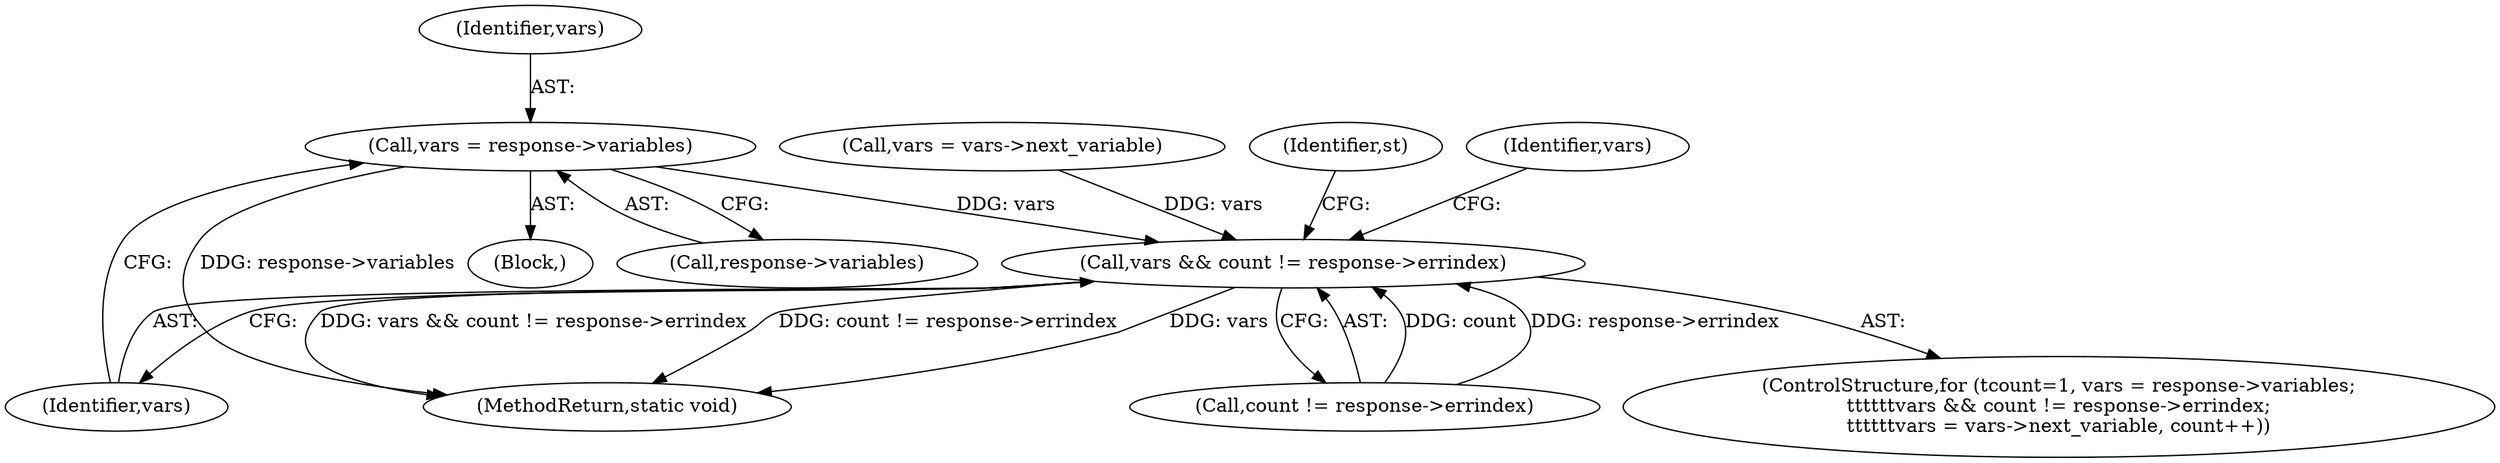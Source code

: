 digraph "0_php_cab1c3b3708eead315e033359d07049b23b147a3_5@pointer" {
"1000991" [label="(Call,vars = response->variables)"];
"1000996" [label="(Call,vars && count != response->errindex)"];
"1000991" [label="(Call,vars = response->variables)"];
"1000997" [label="(Identifier,vars)"];
"1000986" [label="(ControlStructure,for (\tcount=1, vars = response->variables;\n\t\t\t\t\t\tvars && count != response->errindex;\n\t\t\t\t\t\tvars = vars->next_variable, count++))"];
"1000993" [label="(Call,response->variables)"];
"1000996" [label="(Call,vars && count != response->errindex)"];
"1000992" [label="(Identifier,vars)"];
"1001158" [label="(MethodReturn,static void)"];
"1000998" [label="(Call,count != response->errindex)"];
"1001005" [label="(Identifier,vars)"];
"1001004" [label="(Call,vars = vars->next_variable)"];
"1001014" [label="(Identifier,st)"];
"1000987" [label="(Block,)"];
"1000991" -> "1000987"  [label="AST: "];
"1000991" -> "1000993"  [label="CFG: "];
"1000992" -> "1000991"  [label="AST: "];
"1000993" -> "1000991"  [label="AST: "];
"1000997" -> "1000991"  [label="CFG: "];
"1000991" -> "1001158"  [label="DDG: response->variables"];
"1000991" -> "1000996"  [label="DDG: vars"];
"1000996" -> "1000986"  [label="AST: "];
"1000996" -> "1000997"  [label="CFG: "];
"1000996" -> "1000998"  [label="CFG: "];
"1000997" -> "1000996"  [label="AST: "];
"1000998" -> "1000996"  [label="AST: "];
"1001005" -> "1000996"  [label="CFG: "];
"1001014" -> "1000996"  [label="CFG: "];
"1000996" -> "1001158"  [label="DDG: vars && count != response->errindex"];
"1000996" -> "1001158"  [label="DDG: count != response->errindex"];
"1000996" -> "1001158"  [label="DDG: vars"];
"1001004" -> "1000996"  [label="DDG: vars"];
"1000998" -> "1000996"  [label="DDG: count"];
"1000998" -> "1000996"  [label="DDG: response->errindex"];
}
